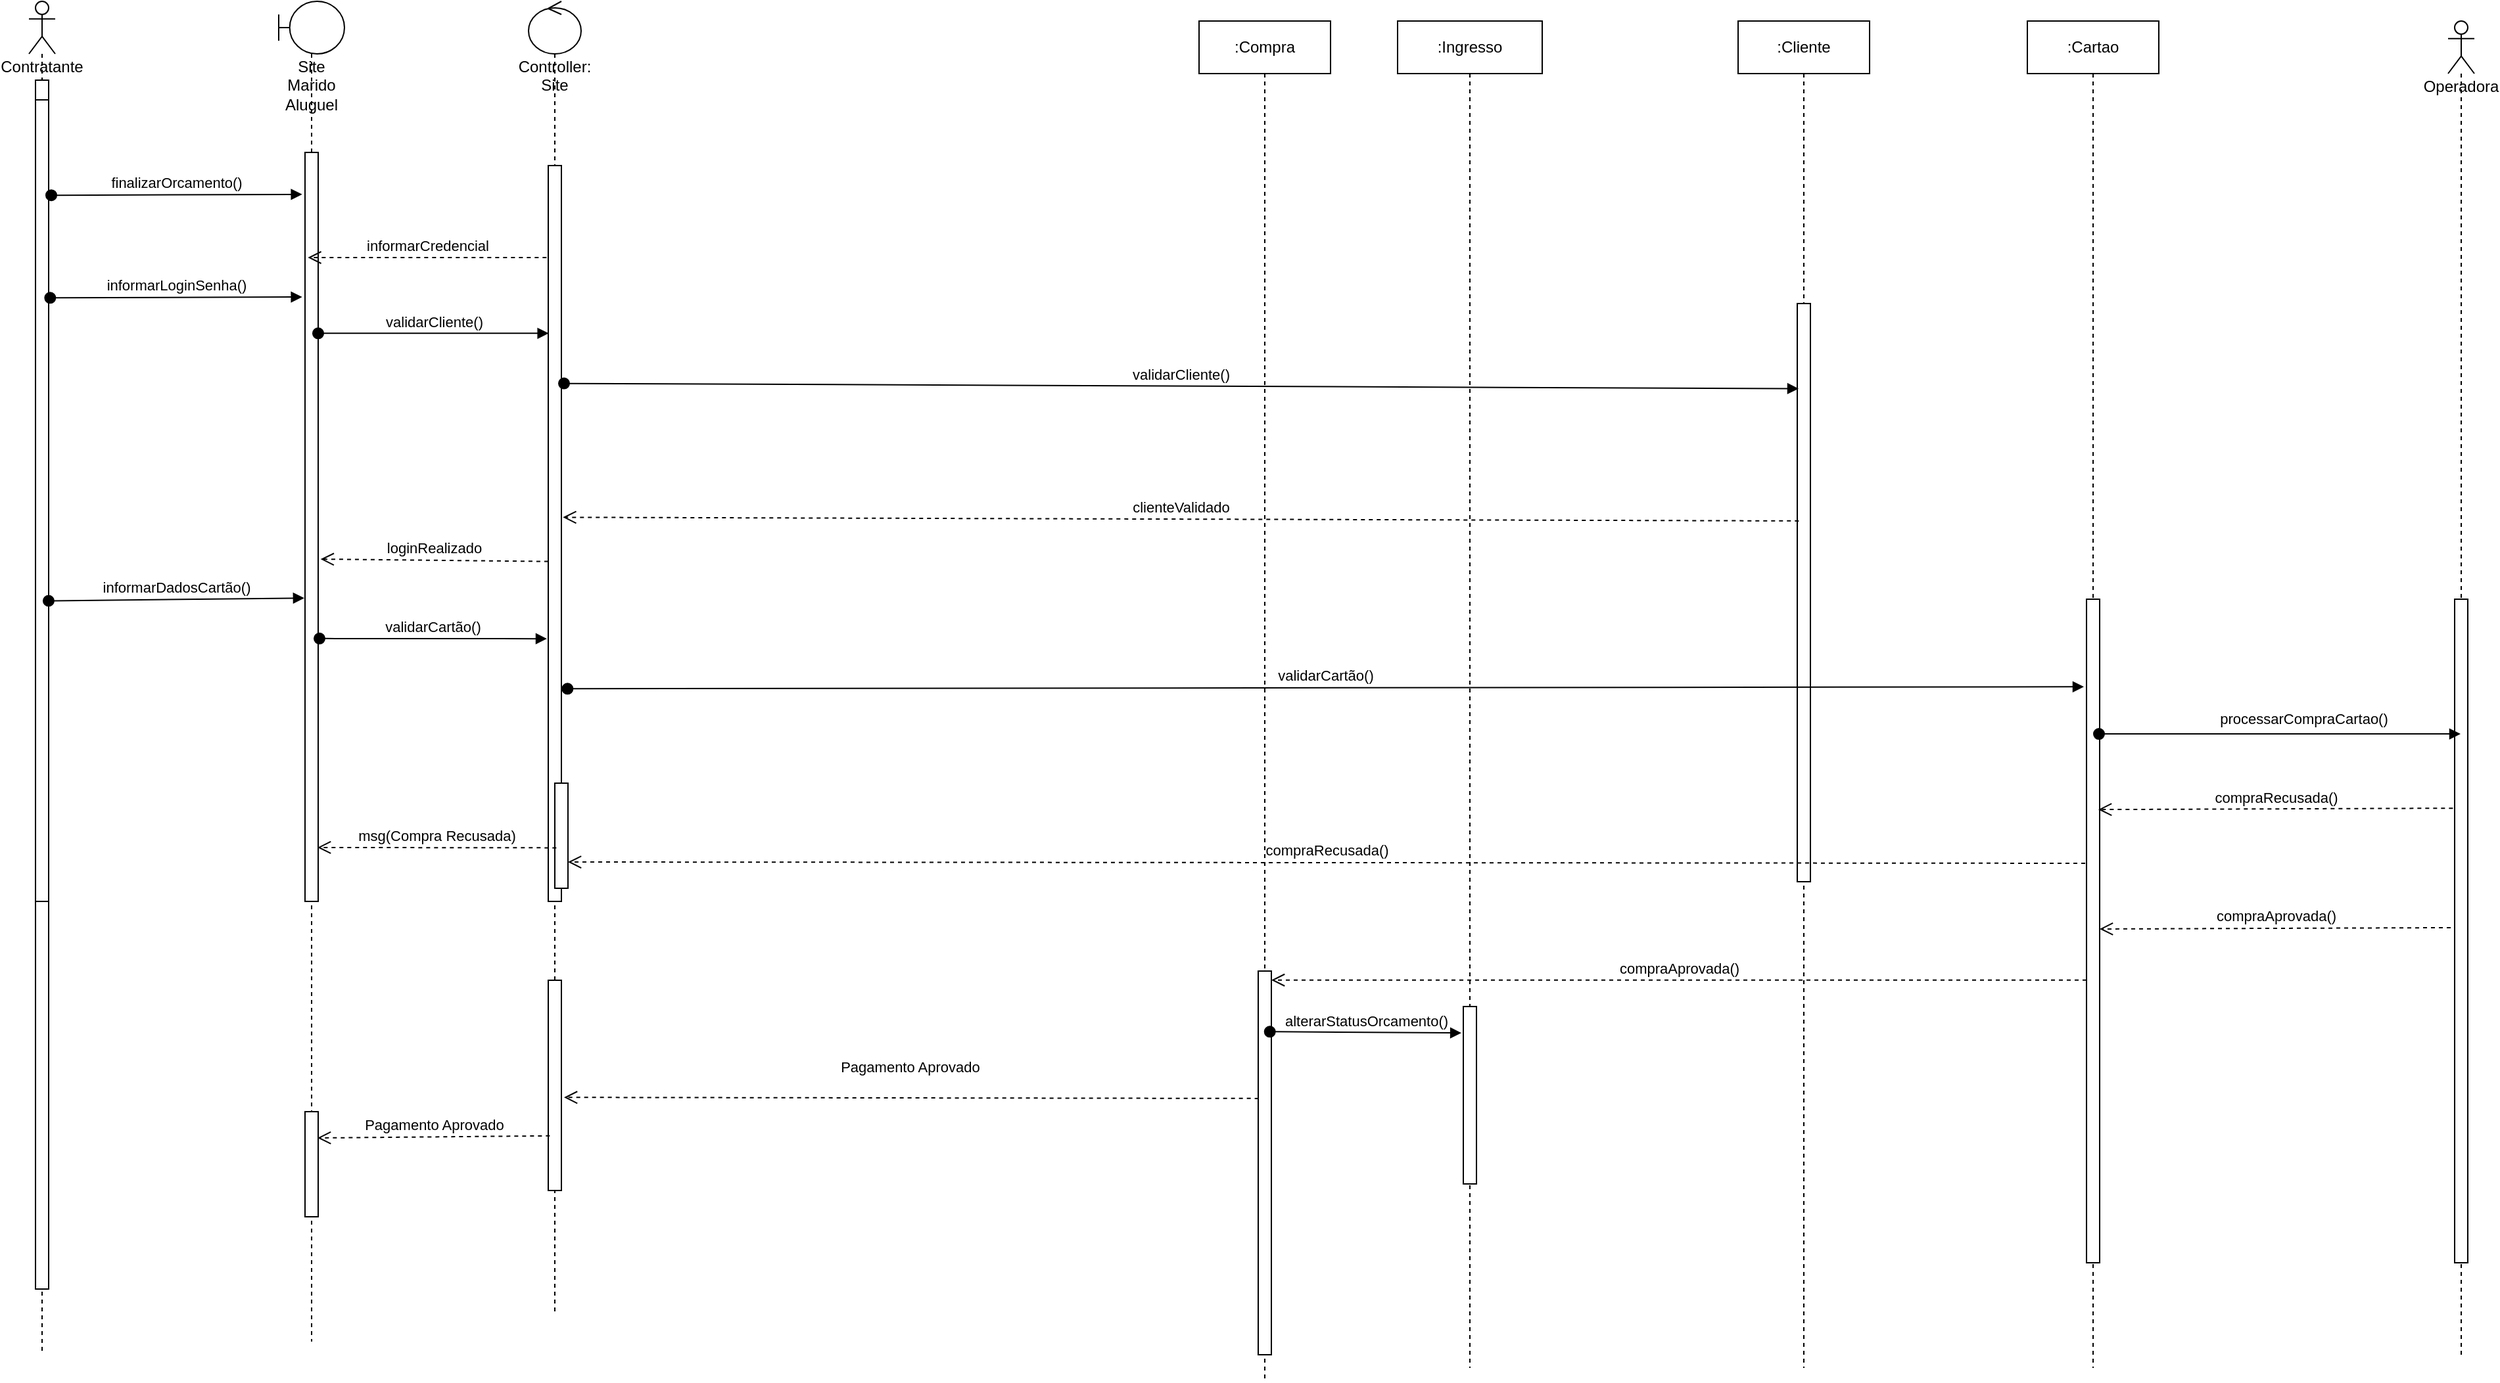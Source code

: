 <mxfile version="14.6.13" type="device"><diagram id="VKoWlWj4LnvrUPXTV4Uj" name="Page-1"><mxGraphModel dx="868" dy="450" grid="1" gridSize="10" guides="1" tooltips="1" connect="1" arrows="1" fold="1" page="1" pageScale="1" pageWidth="827" pageHeight="1169" math="0" shadow="0"><root><mxCell id="0"/><mxCell id="1" parent="0"/><mxCell id="CHuTdPUuNn3-_mfmRNvd-4" value="Contratante" style="shape=umlLifeline;participant=umlActor;perimeter=lifelinePerimeter;whiteSpace=wrap;html=1;container=1;collapsible=0;recursiveResize=0;verticalAlign=top;spacingTop=36;outlineConnect=0;" parent="1" vertex="1"><mxGeometry x="90" y="110" width="20" height="1030" as="geometry"/></mxCell><mxCell id="kZDCIsN4mlDFV5rDyNYi-1" value="" style="html=1;points=[];perimeter=orthogonalPerimeter;" parent="CHuTdPUuNn3-_mfmRNvd-4" vertex="1"><mxGeometry x="5" y="60" width="10" height="920" as="geometry"/></mxCell><mxCell id="kZDCIsN4mlDFV5rDyNYi-42" value="" style="html=1;points=[];perimeter=orthogonalPerimeter;" parent="CHuTdPUuNn3-_mfmRNvd-4" vertex="1"><mxGeometry x="5" y="75" width="10" height="610" as="geometry"/></mxCell><mxCell id="CHuTdPUuNn3-_mfmRNvd-7" value="Site Marido Aluguel" style="shape=umlLifeline;participant=umlBoundary;perimeter=lifelinePerimeter;whiteSpace=wrap;html=1;container=1;collapsible=0;recursiveResize=0;verticalAlign=top;spacingTop=36;outlineConnect=0;" parent="1" vertex="1"><mxGeometry x="280" y="110" width="50" height="1020" as="geometry"/></mxCell><mxCell id="kZDCIsN4mlDFV5rDyNYi-44" value="" style="html=1;points=[];perimeter=orthogonalPerimeter;" parent="CHuTdPUuNn3-_mfmRNvd-7" vertex="1"><mxGeometry x="20" y="115" width="10" height="570" as="geometry"/></mxCell><mxCell id="kZDCIsN4mlDFV5rDyNYi-76" value="" style="html=1;points=[];perimeter=orthogonalPerimeter;" parent="CHuTdPUuNn3-_mfmRNvd-7" vertex="1"><mxGeometry x="20" y="845" width="10" height="80" as="geometry"/></mxCell><mxCell id="CHuTdPUuNn3-_mfmRNvd-8" value="Controller: Site" style="shape=umlLifeline;participant=umlControl;perimeter=lifelinePerimeter;whiteSpace=wrap;html=1;container=1;collapsible=0;recursiveResize=0;verticalAlign=top;spacingTop=36;outlineConnect=0;" parent="1" vertex="1"><mxGeometry x="470" y="110" width="40" height="1000" as="geometry"/></mxCell><mxCell id="kZDCIsN4mlDFV5rDyNYi-48" value="" style="html=1;points=[];perimeter=orthogonalPerimeter;" parent="CHuTdPUuNn3-_mfmRNvd-8" vertex="1"><mxGeometry x="15" y="125" width="10" height="560" as="geometry"/></mxCell><mxCell id="kZDCIsN4mlDFV5rDyNYi-66" value="" style="html=1;points=[];perimeter=orthogonalPerimeter;" parent="CHuTdPUuNn3-_mfmRNvd-8" vertex="1"><mxGeometry x="15" y="745" width="10" height="160" as="geometry"/></mxCell><mxCell id="kZDCIsN4mlDFV5rDyNYi-5" value=":Compra" style="shape=umlLifeline;perimeter=lifelinePerimeter;whiteSpace=wrap;html=1;container=1;collapsible=0;recursiveResize=0;outlineConnect=0;" parent="1" vertex="1"><mxGeometry x="980" y="125" width="100" height="1035" as="geometry"/></mxCell><mxCell id="kZDCIsN4mlDFV5rDyNYi-71" value="" style="html=1;points=[];perimeter=orthogonalPerimeter;" parent="kZDCIsN4mlDFV5rDyNYi-5" vertex="1"><mxGeometry x="45" y="723" width="10" height="292" as="geometry"/></mxCell><mxCell id="kZDCIsN4mlDFV5rDyNYi-8" value=":Ingresso" style="shape=umlLifeline;perimeter=lifelinePerimeter;whiteSpace=wrap;html=1;container=1;collapsible=0;recursiveResize=0;outlineConnect=0;" parent="1" vertex="1"><mxGeometry x="1131" y="125" width="110" height="1025" as="geometry"/></mxCell><mxCell id="kZDCIsN4mlDFV5rDyNYi-72" value="" style="html=1;points=[];perimeter=orthogonalPerimeter;" parent="kZDCIsN4mlDFV5rDyNYi-8" vertex="1"><mxGeometry x="50" y="750" width="10" height="135" as="geometry"/></mxCell><mxCell id="kZDCIsN4mlDFV5rDyNYi-43" value="finalizarOrcamento()" style="html=1;verticalAlign=bottom;startArrow=oval;startFill=1;endArrow=block;startSize=8;exitX=1.2;exitY=0.119;exitDx=0;exitDy=0;exitPerimeter=0;entryX=-0.217;entryY=0.056;entryDx=0;entryDy=0;entryPerimeter=0;" parent="1" source="kZDCIsN4mlDFV5rDyNYi-42" target="kZDCIsN4mlDFV5rDyNYi-44" edge="1"><mxGeometry width="60" relative="1" as="geometry"><mxPoint x="160" y="245" as="sourcePoint"/><mxPoint x="230" y="245" as="targetPoint"/></mxGeometry></mxCell><mxCell id="kZDCIsN4mlDFV5rDyNYi-45" value=":Cliente" style="shape=umlLifeline;perimeter=lifelinePerimeter;whiteSpace=wrap;html=1;container=1;collapsible=0;recursiveResize=0;outlineConnect=0;" parent="1" vertex="1"><mxGeometry x="1390" y="125" width="100" height="1025" as="geometry"/></mxCell><mxCell id="kZDCIsN4mlDFV5rDyNYi-52" value="" style="html=1;points=[];perimeter=orthogonalPerimeter;" parent="kZDCIsN4mlDFV5rDyNYi-45" vertex="1"><mxGeometry x="45" y="215" width="10" height="440" as="geometry"/></mxCell><mxCell id="kZDCIsN4mlDFV5rDyNYi-46" value=":Cartao" style="shape=umlLifeline;perimeter=lifelinePerimeter;whiteSpace=wrap;html=1;container=1;collapsible=0;recursiveResize=0;outlineConnect=0;" parent="1" vertex="1"><mxGeometry x="1610" y="125" width="100" height="1025" as="geometry"/></mxCell><mxCell id="kZDCIsN4mlDFV5rDyNYi-58" value="" style="html=1;points=[];perimeter=orthogonalPerimeter;" parent="kZDCIsN4mlDFV5rDyNYi-46" vertex="1"><mxGeometry x="45" y="440" width="10" height="505" as="geometry"/></mxCell><mxCell id="kZDCIsN4mlDFV5rDyNYi-47" value="Operadora" style="shape=umlLifeline;participant=umlActor;perimeter=lifelinePerimeter;whiteSpace=wrap;html=1;container=1;collapsible=0;recursiveResize=0;verticalAlign=top;spacingTop=36;outlineConnect=0;" parent="1" vertex="1"><mxGeometry x="1930" y="125" width="20" height="1015" as="geometry"/></mxCell><mxCell id="kZDCIsN4mlDFV5rDyNYi-60" value="" style="html=1;points=[];perimeter=orthogonalPerimeter;" parent="kZDCIsN4mlDFV5rDyNYi-47" vertex="1"><mxGeometry x="5" y="440" width="10" height="505" as="geometry"/></mxCell><mxCell id="kZDCIsN4mlDFV5rDyNYi-49" value="informarCredencial" style="html=1;verticalAlign=bottom;endArrow=open;dashed=1;endSize=8;exitX=-0.133;exitY=0.125;exitDx=0;exitDy=0;exitPerimeter=0;" parent="1" source="kZDCIsN4mlDFV5rDyNYi-48" edge="1"><mxGeometry relative="1" as="geometry"><mxPoint x="430" y="305" as="sourcePoint"/><mxPoint x="302.167" y="305" as="targetPoint"/></mxGeometry></mxCell><mxCell id="kZDCIsN4mlDFV5rDyNYi-50" value="informarLoginSenha()" style="html=1;verticalAlign=bottom;startArrow=oval;startFill=1;endArrow=block;startSize=8;exitX=1.117;exitY=0.247;exitDx=0;exitDy=0;exitPerimeter=0;entryX=-0.217;entryY=0.193;entryDx=0;entryDy=0;entryPerimeter=0;" parent="1" source="kZDCIsN4mlDFV5rDyNYi-42" target="kZDCIsN4mlDFV5rDyNYi-44" edge="1"><mxGeometry width="60" relative="1" as="geometry"><mxPoint x="180" y="335" as="sourcePoint"/><mxPoint x="240" y="335" as="targetPoint"/></mxGeometry></mxCell><mxCell id="kZDCIsN4mlDFV5rDyNYi-51" value="validarCliente()" style="html=1;verticalAlign=bottom;startArrow=oval;startFill=1;endArrow=block;startSize=8;entryX=0.033;entryY=0.228;entryDx=0;entryDy=0;entryPerimeter=0;" parent="1" source="kZDCIsN4mlDFV5rDyNYi-44" target="kZDCIsN4mlDFV5rDyNYi-48" edge="1"><mxGeometry width="60" relative="1" as="geometry"><mxPoint x="370" y="365" as="sourcePoint"/><mxPoint x="430" y="365" as="targetPoint"/></mxGeometry></mxCell><mxCell id="kZDCIsN4mlDFV5rDyNYi-53" value="validarCliente()" style="html=1;verticalAlign=bottom;startArrow=oval;startFill=1;endArrow=block;startSize=8;entryX=0.1;entryY=0.139;entryDx=0;entryDy=0;entryPerimeter=0;exitX=1.2;exitY=0.305;exitDx=0;exitDy=0;exitPerimeter=0;" parent="1" edge="1"><mxGeometry width="60" relative="1" as="geometry"><mxPoint x="497" y="400.8" as="sourcePoint"/><mxPoint x="1436" y="404.77" as="targetPoint"/></mxGeometry></mxCell><mxCell id="kZDCIsN4mlDFV5rDyNYi-54" value="clienteValidado" style="html=1;verticalAlign=bottom;endArrow=open;dashed=1;endSize=8;exitX=0.114;exitY=0.376;exitDx=0;exitDy=0;exitPerimeter=0;entryX=1.114;entryY=0.478;entryDx=0;entryDy=0;entryPerimeter=0;" parent="1" source="kZDCIsN4mlDFV5rDyNYi-52" target="kZDCIsN4mlDFV5rDyNYi-48" edge="1"><mxGeometry relative="1" as="geometry"><mxPoint x="990" y="505" as="sourcePoint"/><mxPoint x="910" y="505" as="targetPoint"/></mxGeometry></mxCell><mxCell id="kZDCIsN4mlDFV5rDyNYi-55" value="loginRealizado" style="html=1;verticalAlign=bottom;endArrow=open;dashed=1;endSize=8;exitX=-0.003;exitY=0.538;exitDx=0;exitDy=0;exitPerimeter=0;entryX=1.186;entryY=0.543;entryDx=0;entryDy=0;entryPerimeter=0;" parent="1" source="kZDCIsN4mlDFV5rDyNYi-48" target="kZDCIsN4mlDFV5rDyNYi-44" edge="1"><mxGeometry relative="1" as="geometry"><mxPoint x="430" y="535" as="sourcePoint"/><mxPoint x="350" y="535" as="targetPoint"/></mxGeometry></mxCell><mxCell id="kZDCIsN4mlDFV5rDyNYi-56" value="informarDadosCartão()" style="html=1;verticalAlign=bottom;startArrow=oval;startFill=1;endArrow=block;startSize=8;exitX=0.997;exitY=0.625;exitDx=0;exitDy=0;exitPerimeter=0;entryX=-0.055;entryY=0.595;entryDx=0;entryDy=0;entryPerimeter=0;" parent="1" source="kZDCIsN4mlDFV5rDyNYi-42" target="kZDCIsN4mlDFV5rDyNYi-44" edge="1"><mxGeometry width="60" relative="1" as="geometry"><mxPoint x="180" y="565" as="sourcePoint"/><mxPoint x="240" y="565" as="targetPoint"/></mxGeometry></mxCell><mxCell id="kZDCIsN4mlDFV5rDyNYi-57" value="validarCartão()" style="html=1;verticalAlign=bottom;startArrow=oval;startFill=1;endArrow=block;startSize=8;exitX=1.1;exitY=0.649;exitDx=0;exitDy=0;exitPerimeter=0;entryX=-0.1;entryY=0.643;entryDx=0;entryDy=0;entryPerimeter=0;" parent="1" source="kZDCIsN4mlDFV5rDyNYi-44" target="kZDCIsN4mlDFV5rDyNYi-48" edge="1"><mxGeometry width="60" relative="1" as="geometry"><mxPoint x="370" y="595" as="sourcePoint"/><mxPoint x="430" y="595" as="targetPoint"/></mxGeometry></mxCell><mxCell id="kZDCIsN4mlDFV5rDyNYi-59" value="validarCartão()" style="html=1;verticalAlign=bottom;startArrow=oval;startFill=1;endArrow=block;startSize=8;exitX=1.467;exitY=0.711;exitDx=0;exitDy=0;exitPerimeter=0;entryX=-0.2;entryY=0.132;entryDx=0;entryDy=0;entryPerimeter=0;" parent="1" source="kZDCIsN4mlDFV5rDyNYi-48" target="kZDCIsN4mlDFV5rDyNYi-58" edge="1"><mxGeometry width="60" relative="1" as="geometry"><mxPoint x="560" y="635" as="sourcePoint"/><mxPoint x="620" y="635" as="targetPoint"/></mxGeometry></mxCell><mxCell id="kZDCIsN4mlDFV5rDyNYi-61" value="processarCompraCartao()" style="html=1;verticalAlign=bottom;startArrow=oval;startFill=1;endArrow=block;startSize=8;exitX=0.95;exitY=0.203;exitDx=0;exitDy=0;exitPerimeter=0;" parent="1" source="kZDCIsN4mlDFV5rDyNYi-58" edge="1"><mxGeometry x="0.131" y="3" width="60" relative="1" as="geometry"><mxPoint x="1700" y="665" as="sourcePoint"/><mxPoint x="1939.5" y="667.515" as="targetPoint"/><mxPoint as="offset"/></mxGeometry></mxCell><mxCell id="kZDCIsN4mlDFV5rDyNYi-62" value="compraRecusada()" style="html=1;verticalAlign=bottom;endArrow=open;dashed=1;endSize=8;exitX=-0.133;exitY=0.315;exitDx=0;exitDy=0;exitPerimeter=0;entryX=0.9;entryY=0.317;entryDx=0;entryDy=0;entryPerimeter=0;" parent="1" source="kZDCIsN4mlDFV5rDyNYi-60" target="kZDCIsN4mlDFV5rDyNYi-58" edge="1"><mxGeometry relative="1" as="geometry"><mxPoint x="1890" y="725" as="sourcePoint"/><mxPoint x="1750" y="724" as="targetPoint"/></mxGeometry></mxCell><mxCell id="kZDCIsN4mlDFV5rDyNYi-63" value="" style="html=1;points=[];perimeter=orthogonalPerimeter;" parent="1" vertex="1"><mxGeometry x="490" y="705" width="10" height="80" as="geometry"/></mxCell><mxCell id="kZDCIsN4mlDFV5rDyNYi-65" value="msg(Compra Recusada)" style="html=1;verticalAlign=bottom;endArrow=open;dashed=1;endSize=8;exitX=0.117;exitY=0.615;exitDx=0;exitDy=0;exitPerimeter=0;entryX=0.95;entryY=0.928;entryDx=0;entryDy=0;entryPerimeter=0;" parent="1" source="kZDCIsN4mlDFV5rDyNYi-63" target="kZDCIsN4mlDFV5rDyNYi-44" edge="1"><mxGeometry relative="1" as="geometry"><mxPoint x="440" y="755" as="sourcePoint"/><mxPoint x="360" y="755" as="targetPoint"/></mxGeometry></mxCell><mxCell id="kZDCIsN4mlDFV5rDyNYi-67" value="compraRecusada()" style="html=1;verticalAlign=bottom;endArrow=open;dashed=1;endSize=8;exitX=-0.1;exitY=0.398;exitDx=0;exitDy=0;exitPerimeter=0;entryX=1;entryY=0.75;entryDx=0;entryDy=0;entryPerimeter=0;" parent="1" source="kZDCIsN4mlDFV5rDyNYi-58" target="kZDCIsN4mlDFV5rDyNYi-63" edge="1"><mxGeometry relative="1" as="geometry"><mxPoint x="1630" y="765" as="sourcePoint"/><mxPoint x="940" y="765" as="targetPoint"/></mxGeometry></mxCell><mxCell id="kZDCIsN4mlDFV5rDyNYi-68" value="compraAprovada()" style="html=1;verticalAlign=bottom;endArrow=open;dashed=1;endSize=8;exitX=0;exitY=0.574;exitDx=0;exitDy=0;exitPerimeter=0;" parent="1" source="kZDCIsN4mlDFV5rDyNYi-58" target="kZDCIsN4mlDFV5rDyNYi-71" edge="1"><mxGeometry relative="1" as="geometry"><mxPoint x="1620" y="854" as="sourcePoint"/><mxPoint x="1420" y="865" as="targetPoint"/></mxGeometry></mxCell><mxCell id="kZDCIsN4mlDFV5rDyNYi-69" value="compraAprovada()" style="html=1;verticalAlign=bottom;endArrow=open;dashed=1;endSize=8;exitX=-0.3;exitY=0.495;exitDx=0;exitDy=0;exitPerimeter=0;entryX=1;entryY=0.497;entryDx=0;entryDy=0;entryPerimeter=0;" parent="1" source="kZDCIsN4mlDFV5rDyNYi-60" target="kZDCIsN4mlDFV5rDyNYi-58" edge="1"><mxGeometry relative="1" as="geometry"><mxPoint x="1890" y="815" as="sourcePoint"/><mxPoint x="1810" y="815" as="targetPoint"/></mxGeometry></mxCell><mxCell id="kZDCIsN4mlDFV5rDyNYi-73" value="alterarStatusOrcamento()" style="html=1;verticalAlign=bottom;startArrow=oval;startFill=1;endArrow=block;startSize=8;exitX=0.886;exitY=0.158;exitDx=0;exitDy=0;exitPerimeter=0;entryX=-0.143;entryY=0.149;entryDx=0;entryDy=0;entryPerimeter=0;" parent="1" source="kZDCIsN4mlDFV5rDyNYi-71" target="kZDCIsN4mlDFV5rDyNYi-72" edge="1"><mxGeometry width="60" relative="1" as="geometry"><mxPoint x="1071" y="895" as="sourcePoint"/><mxPoint x="1160" y="894" as="targetPoint"/></mxGeometry></mxCell><mxCell id="kZDCIsN4mlDFV5rDyNYi-74" value="Pagamento Aprovado" style="html=1;verticalAlign=bottom;endArrow=open;dashed=1;endSize=8;exitX=0.033;exitY=0.332;exitDx=0;exitDy=0;exitPerimeter=0;entryX=1.2;entryY=0.557;entryDx=0;entryDy=0;entryPerimeter=0;" parent="1" source="kZDCIsN4mlDFV5rDyNYi-71" target="kZDCIsN4mlDFV5rDyNYi-66" edge="1"><mxGeometry x="0.004" y="-15" relative="1" as="geometry"><mxPoint x="920" y="945" as="sourcePoint"/><mxPoint x="840" y="945" as="targetPoint"/><mxPoint as="offset"/></mxGeometry></mxCell><mxCell id="kZDCIsN4mlDFV5rDyNYi-77" value="Pagamento Aprovado" style="html=1;verticalAlign=bottom;endArrow=open;dashed=1;endSize=8;exitX=0.117;exitY=0.74;exitDx=0;exitDy=0;exitPerimeter=0;entryX=0.95;entryY=0.25;entryDx=0;entryDy=0;entryPerimeter=0;" parent="1" source="kZDCIsN4mlDFV5rDyNYi-66" target="kZDCIsN4mlDFV5rDyNYi-76" edge="1"><mxGeometry relative="1" as="geometry"><mxPoint x="460" y="975" as="sourcePoint"/><mxPoint x="380" y="975" as="targetPoint"/></mxGeometry></mxCell></root></mxGraphModel></diagram></mxfile>